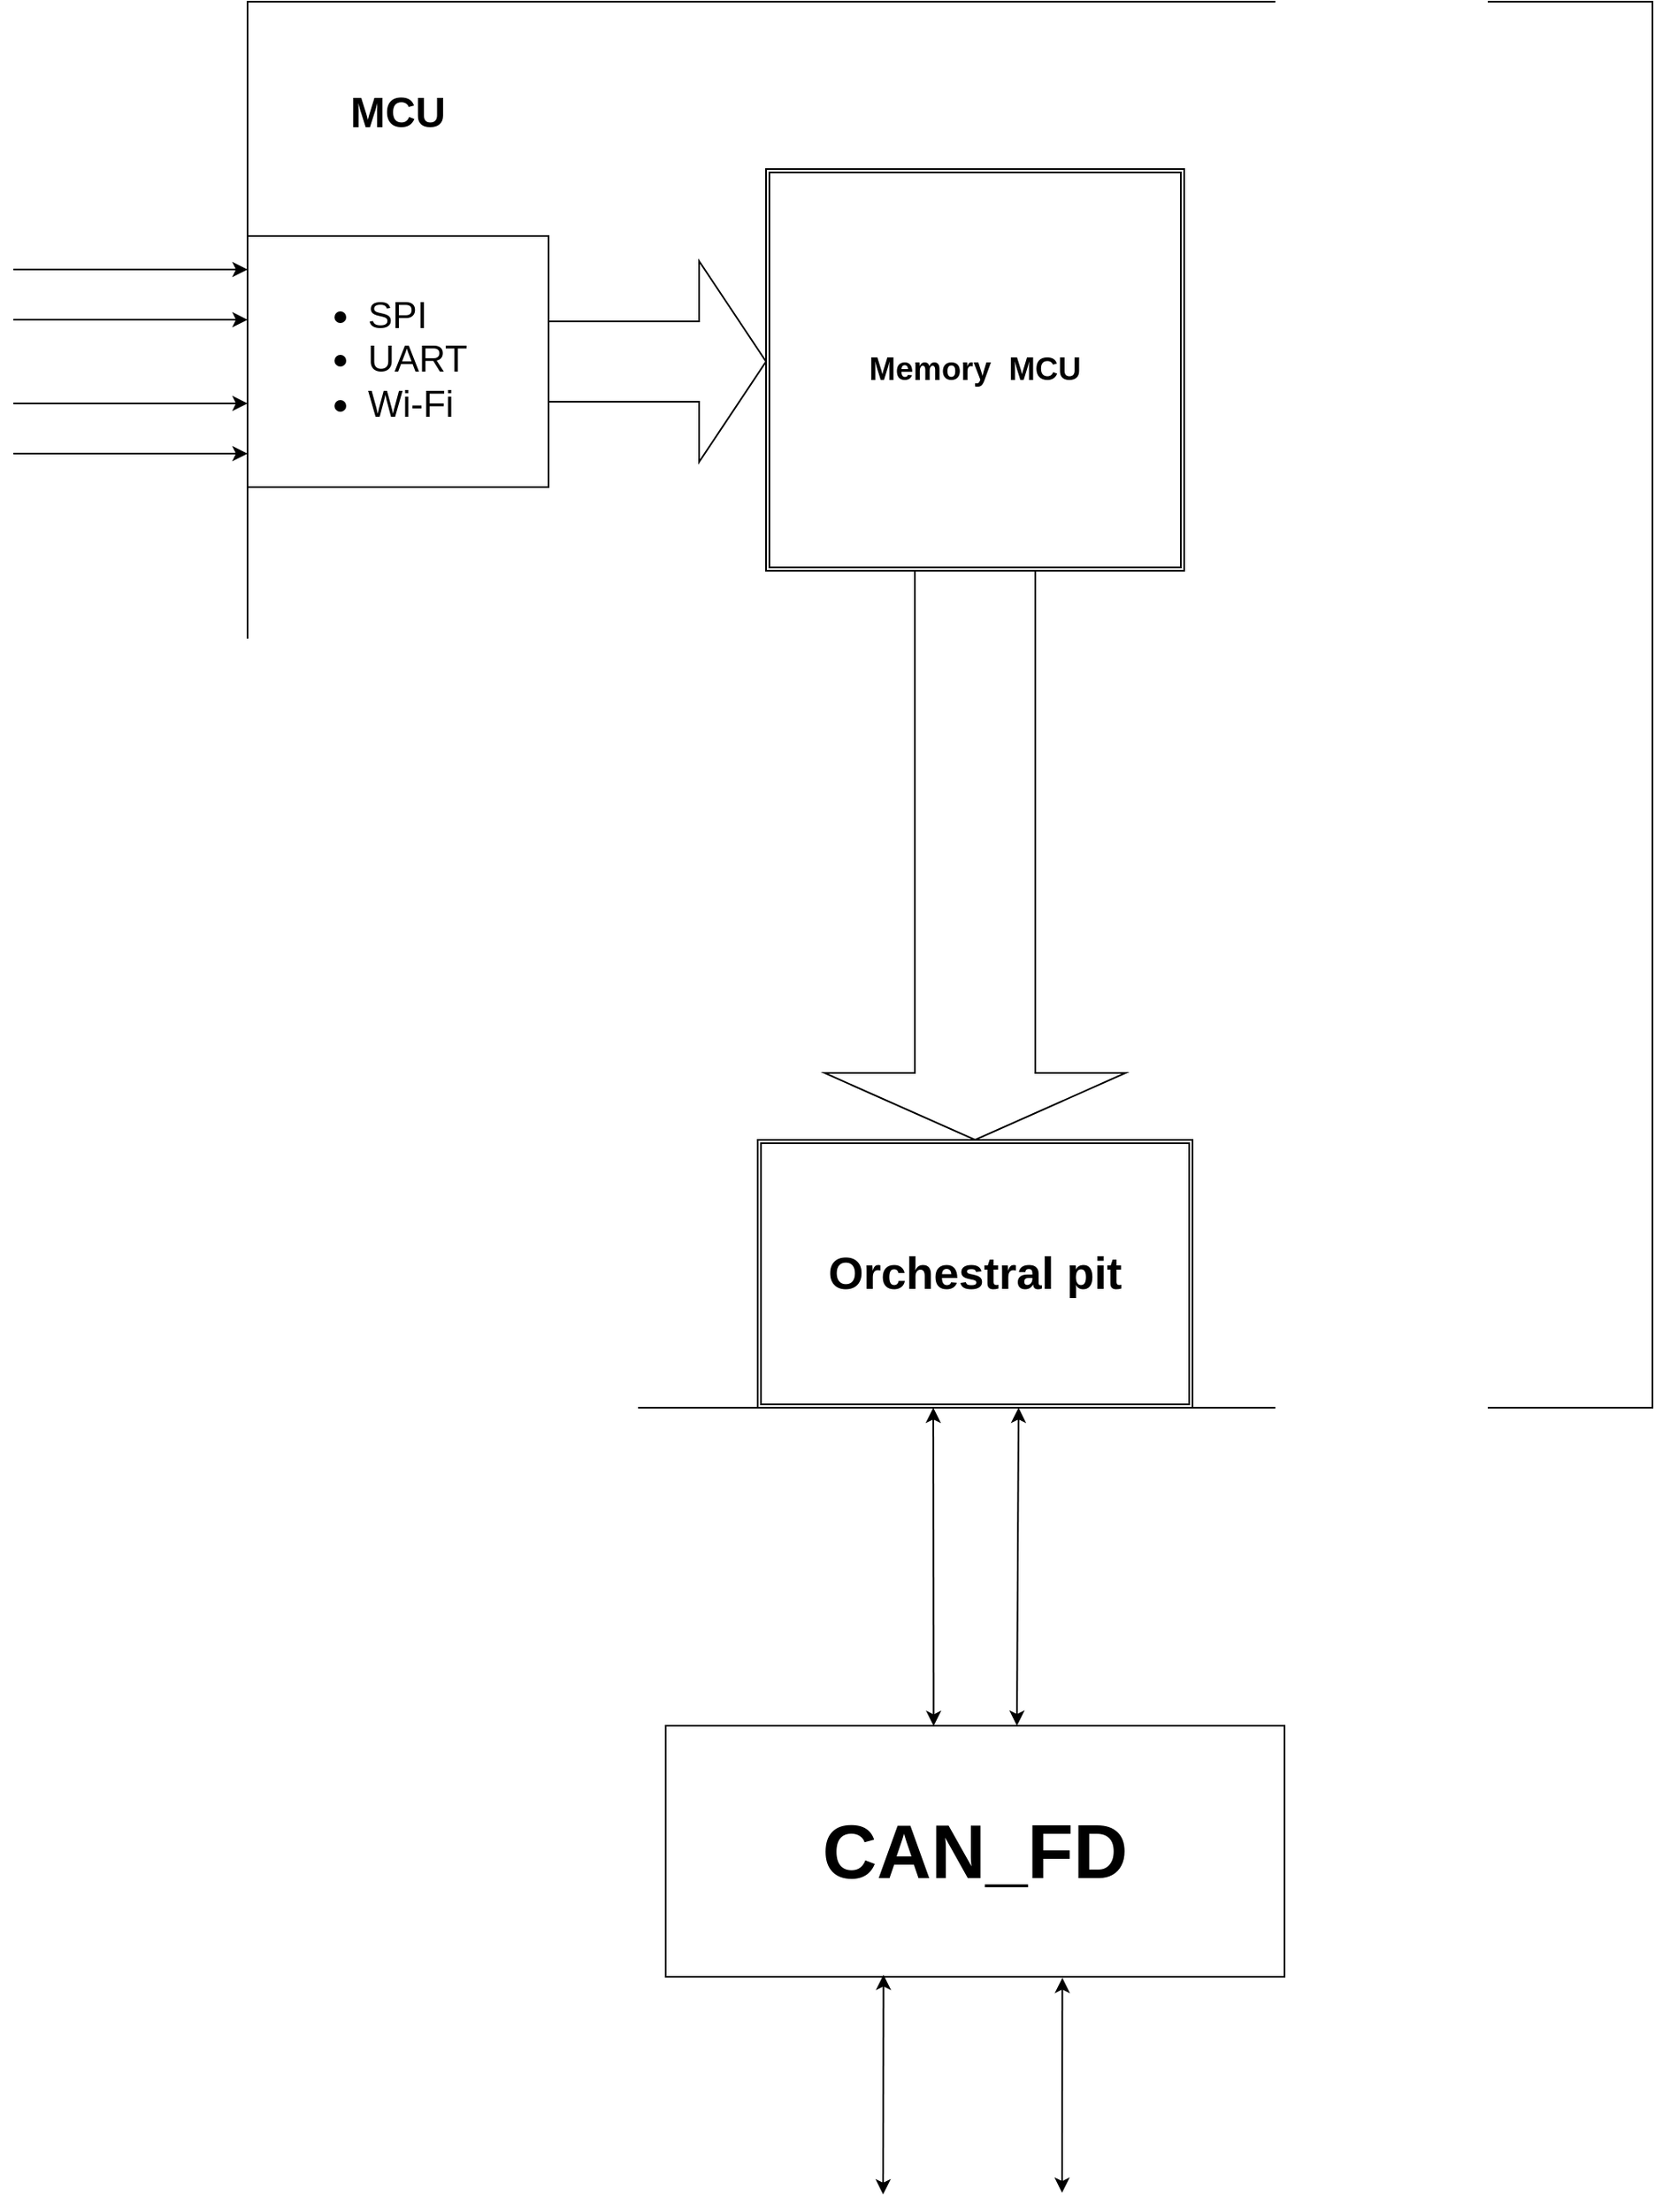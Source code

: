 <mxfile version="21.6.8" type="device">
  <diagram name="Страница — 1" id="UsJAQwBTMhezr2IWsCE0">
    <mxGraphModel dx="233" dy="128" grid="1" gridSize="10" guides="1" tooltips="1" connect="1" arrows="1" fold="1" page="1" pageScale="1" pageWidth="827" pageHeight="1169" math="0" shadow="0">
      <root>
        <mxCell id="0" />
        <mxCell id="1" parent="0" />
        <mxCell id="WW6VWAOOgwWINRG06xct-1" value="" style="whiteSpace=wrap;html=1;aspect=fixed;" vertex="1" parent="1">
          <mxGeometry x="340" y="210" width="840" height="840" as="geometry" />
        </mxCell>
        <mxCell id="WW6VWAOOgwWINRG06xct-2" value="&lt;font style=&quot;font-size: 25px;&quot;&gt;&lt;b&gt;MCU&lt;/b&gt;&lt;/font&gt;" style="text;html=1;strokeColor=none;fillColor=none;align=center;verticalAlign=middle;whiteSpace=wrap;rounded=0;" vertex="1" parent="1">
          <mxGeometry x="400" y="260" width="60" height="30" as="geometry" />
        </mxCell>
        <mxCell id="WW6VWAOOgwWINRG06xct-3" value="" style="rounded=0;whiteSpace=wrap;html=1;" vertex="1" parent="1">
          <mxGeometry x="340" y="350" width="180" height="150" as="geometry" />
        </mxCell>
        <mxCell id="WW6VWAOOgwWINRG06xct-4" value="&lt;ul style=&quot;font-size: 22px;&quot;&gt;&lt;li&gt;SPI&lt;/li&gt;&lt;li&gt;UART&lt;/li&gt;&lt;li&gt;Wi-Fi&lt;/li&gt;&lt;/ul&gt;" style="text;strokeColor=none;fillColor=none;html=1;whiteSpace=wrap;verticalAlign=middle;overflow=hidden;" vertex="1" parent="1">
          <mxGeometry x="370" y="360" width="150" height="115" as="geometry" />
        </mxCell>
        <mxCell id="WW6VWAOOgwWINRG06xct-5" value="&lt;font style=&quot;font-size: 19px;&quot;&gt;&lt;b&gt;Memory&amp;nbsp; MCU&lt;/b&gt;&lt;/font&gt;" style="shape=ext;double=1;rounded=0;whiteSpace=wrap;html=1;" vertex="1" parent="1">
          <mxGeometry x="650" y="310" width="250" height="240" as="geometry" />
        </mxCell>
        <mxCell id="WW6VWAOOgwWINRG06xct-6" value="&lt;b&gt;&lt;font style=&quot;font-size: 27px;&quot;&gt;Orchestral pit&lt;/font&gt;&lt;/b&gt;" style="shape=ext;double=1;rounded=0;whiteSpace=wrap;html=1;" vertex="1" parent="1">
          <mxGeometry x="645" y="890" width="260" height="160" as="geometry" />
        </mxCell>
        <mxCell id="WW6VWAOOgwWINRG06xct-8" value="" style="endArrow=classic;html=1;rounded=0;" edge="1" parent="1">
          <mxGeometry width="50" height="50" relative="1" as="geometry">
            <mxPoint x="200" y="450" as="sourcePoint" />
            <mxPoint x="340" y="450" as="targetPoint" />
          </mxGeometry>
        </mxCell>
        <mxCell id="WW6VWAOOgwWINRG06xct-9" value="" style="endArrow=classic;html=1;rounded=0;" edge="1" parent="1">
          <mxGeometry width="50" height="50" relative="1" as="geometry">
            <mxPoint x="200" y="400.0" as="sourcePoint" />
            <mxPoint x="340" y="400.0" as="targetPoint" />
          </mxGeometry>
        </mxCell>
        <mxCell id="WW6VWAOOgwWINRG06xct-10" value="" style="endArrow=classic;html=1;rounded=0;" edge="1" parent="1">
          <mxGeometry width="50" height="50" relative="1" as="geometry">
            <mxPoint x="200" y="370" as="sourcePoint" />
            <mxPoint x="340" y="370" as="targetPoint" />
          </mxGeometry>
        </mxCell>
        <mxCell id="WW6VWAOOgwWINRG06xct-11" value="" style="endArrow=classic;html=1;rounded=0;" edge="1" parent="1">
          <mxGeometry width="50" height="50" relative="1" as="geometry">
            <mxPoint x="200" y="480" as="sourcePoint" />
            <mxPoint x="340" y="480" as="targetPoint" />
          </mxGeometry>
        </mxCell>
        <mxCell id="WW6VWAOOgwWINRG06xct-20" value="" style="html=1;shadow=0;dashed=0;align=center;verticalAlign=middle;shape=mxgraph.arrows2.arrow;dy=0.6;dx=40;notch=0;" vertex="1" parent="1">
          <mxGeometry x="520" y="365" width="130" height="120" as="geometry" />
        </mxCell>
        <mxCell id="WW6VWAOOgwWINRG06xct-22" value="" style="html=1;shadow=0;dashed=0;align=center;verticalAlign=middle;shape=mxgraph.arrows2.arrow;dy=0.6;dx=40;direction=south;notch=0;" vertex="1" parent="1">
          <mxGeometry x="685" y="550" width="180" height="340" as="geometry" />
        </mxCell>
        <mxCell id="WW6VWAOOgwWINRG06xct-24" value="&lt;b&gt;&lt;font style=&quot;font-size: 45px;&quot;&gt;CAN_FD&lt;/font&gt;&lt;/b&gt;" style="rounded=0;whiteSpace=wrap;html=1;" vertex="1" parent="1">
          <mxGeometry x="590" y="1240" width="370" height="150" as="geometry" />
        </mxCell>
        <mxCell id="WW6VWAOOgwWINRG06xct-25" value="" style="endArrow=classic;startArrow=classic;html=1;rounded=0;exitX=0.433;exitY=0.001;exitDx=0;exitDy=0;exitPerimeter=0;" edge="1" parent="1" source="WW6VWAOOgwWINRG06xct-24">
          <mxGeometry width="50" height="50" relative="1" as="geometry">
            <mxPoint x="630" y="1270" as="sourcePoint" />
            <mxPoint x="750" y="1050" as="targetPoint" />
          </mxGeometry>
        </mxCell>
        <mxCell id="WW6VWAOOgwWINRG06xct-26" value="" style="endArrow=classic;startArrow=classic;html=1;rounded=0;entryX=0.449;entryY=1.005;entryDx=0;entryDy=0;entryPerimeter=0;exitX=0.461;exitY=0.004;exitDx=0;exitDy=0;exitPerimeter=0;" edge="1" parent="1">
          <mxGeometry width="50" height="50" relative="1" as="geometry">
            <mxPoint x="800" y="1240" as="sourcePoint" />
            <mxPoint x="801" y="1050" as="targetPoint" />
          </mxGeometry>
        </mxCell>
        <mxCell id="WW6VWAOOgwWINRG06xct-29" value="" style="endArrow=classic;startArrow=classic;html=1;rounded=0;entryX=0.352;entryY=0.992;entryDx=0;entryDy=0;entryPerimeter=0;" edge="1" parent="1" target="WW6VWAOOgwWINRG06xct-24">
          <mxGeometry width="50" height="50" relative="1" as="geometry">
            <mxPoint x="720" y="1520" as="sourcePoint" />
            <mxPoint x="770" y="1420" as="targetPoint" />
          </mxGeometry>
        </mxCell>
        <mxCell id="WW6VWAOOgwWINRG06xct-30" value="" style="endArrow=classic;startArrow=classic;html=1;rounded=0;entryX=0.641;entryY=1.004;entryDx=0;entryDy=0;entryPerimeter=0;" edge="1" parent="1" target="WW6VWAOOgwWINRG06xct-24">
          <mxGeometry width="50" height="50" relative="1" as="geometry">
            <mxPoint x="827" y="1519" as="sourcePoint" />
            <mxPoint x="826" y="1390" as="targetPoint" />
          </mxGeometry>
        </mxCell>
      </root>
    </mxGraphModel>
  </diagram>
</mxfile>
